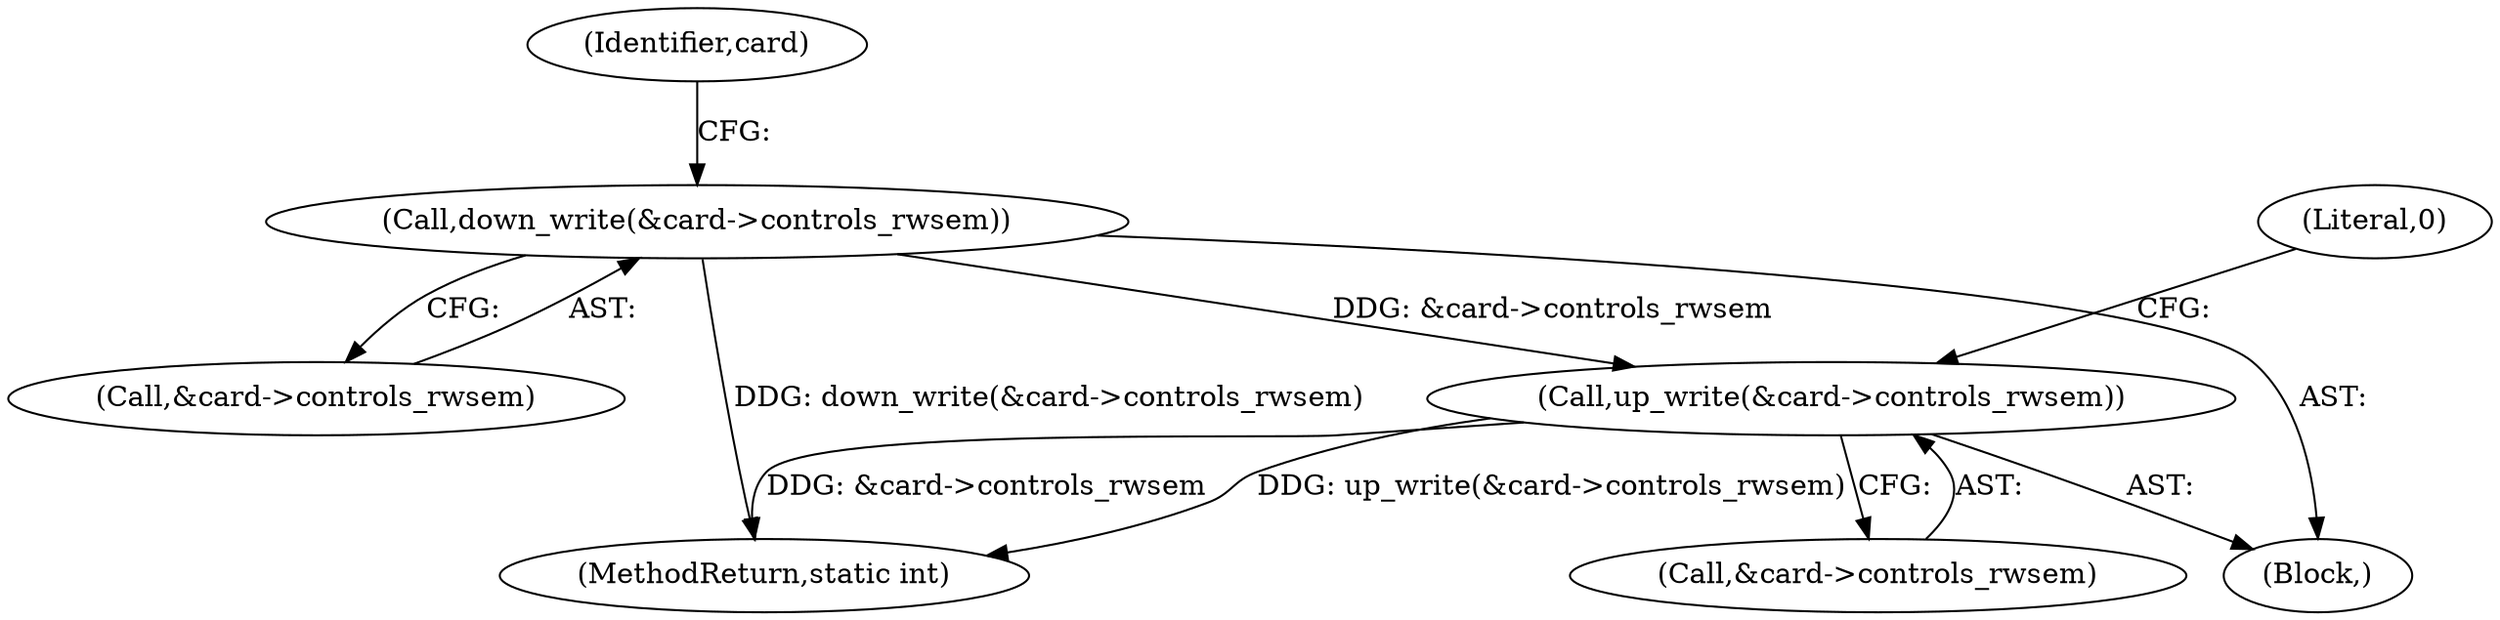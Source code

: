 digraph "0_linux_82262a46627bebb0febcc26664746c25cef08563@API" {
"1000501" [label="(Call,up_write(&card->controls_rwsem))"];
"1000492" [label="(Call,down_write(&card->controls_rwsem))"];
"1000499" [label="(Identifier,card)"];
"1000508" [label="(MethodReturn,static int)"];
"1000493" [label="(Call,&card->controls_rwsem)"];
"1000507" [label="(Literal,0)"];
"1000501" [label="(Call,up_write(&card->controls_rwsem))"];
"1000104" [label="(Block,)"];
"1000492" [label="(Call,down_write(&card->controls_rwsem))"];
"1000502" [label="(Call,&card->controls_rwsem)"];
"1000501" -> "1000104"  [label="AST: "];
"1000501" -> "1000502"  [label="CFG: "];
"1000502" -> "1000501"  [label="AST: "];
"1000507" -> "1000501"  [label="CFG: "];
"1000501" -> "1000508"  [label="DDG: &card->controls_rwsem"];
"1000501" -> "1000508"  [label="DDG: up_write(&card->controls_rwsem)"];
"1000492" -> "1000501"  [label="DDG: &card->controls_rwsem"];
"1000492" -> "1000104"  [label="AST: "];
"1000492" -> "1000493"  [label="CFG: "];
"1000493" -> "1000492"  [label="AST: "];
"1000499" -> "1000492"  [label="CFG: "];
"1000492" -> "1000508"  [label="DDG: down_write(&card->controls_rwsem)"];
}
